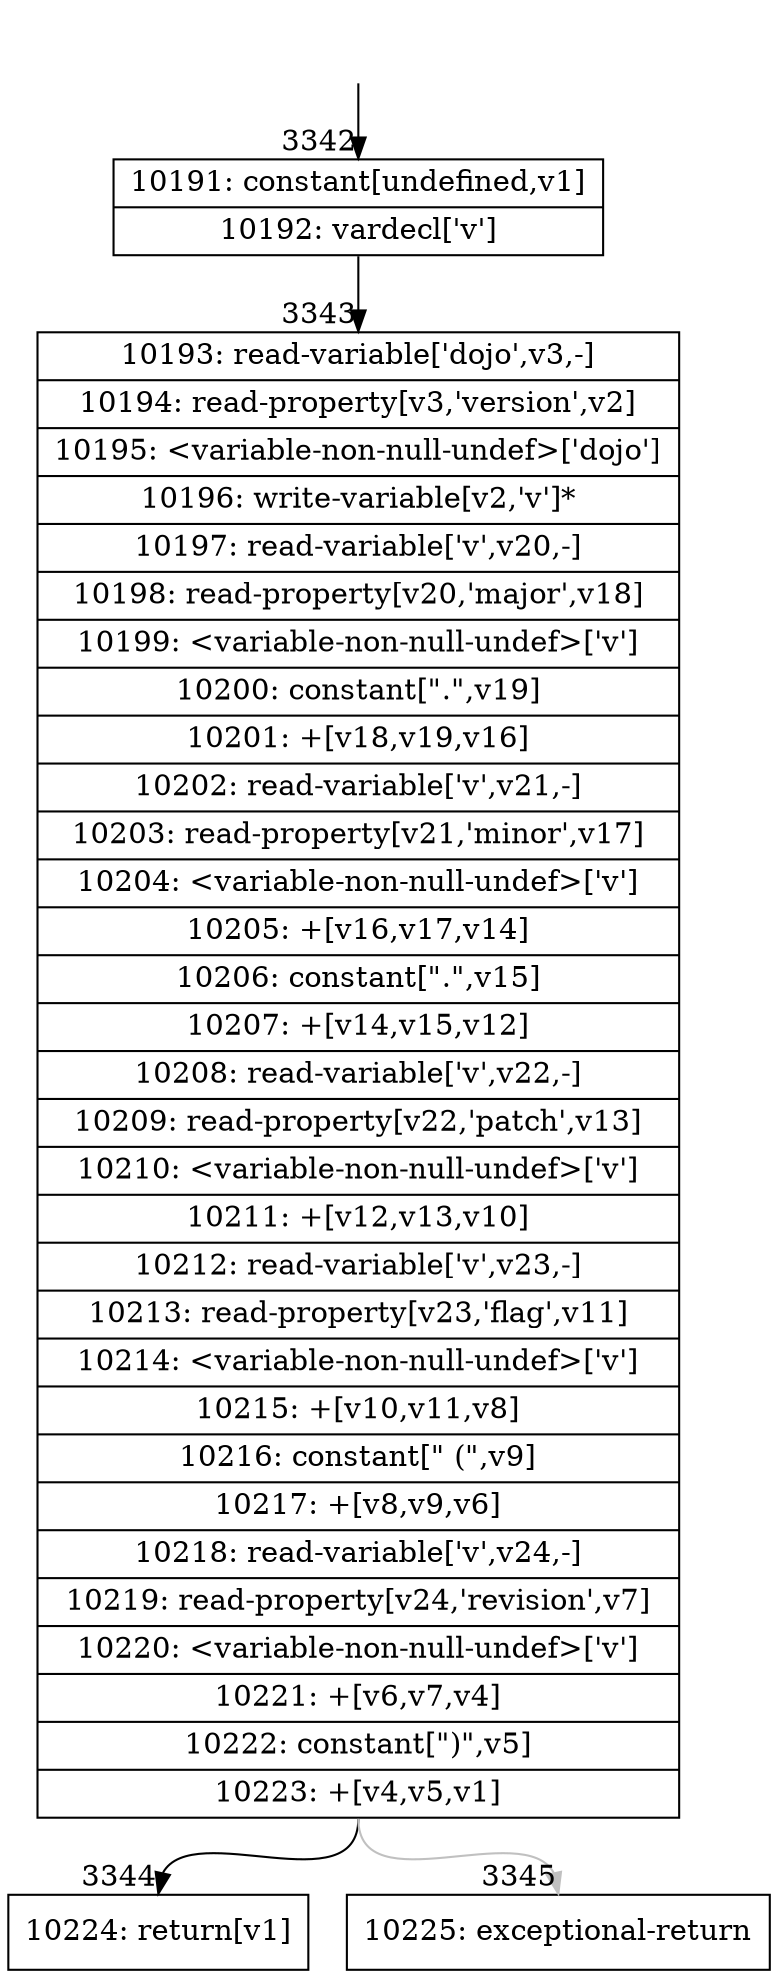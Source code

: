 digraph {
rankdir="TD"
BB_entry219[shape=none,label=""];
BB_entry219 -> BB3342 [tailport=s, headport=n, headlabel="    3342"]
BB3342 [shape=record label="{10191: constant[undefined,v1]|10192: vardecl['v']}" ] 
BB3342 -> BB3343 [tailport=s, headport=n, headlabel="      3343"]
BB3343 [shape=record label="{10193: read-variable['dojo',v3,-]|10194: read-property[v3,'version',v2]|10195: \<variable-non-null-undef\>['dojo']|10196: write-variable[v2,'v']*|10197: read-variable['v',v20,-]|10198: read-property[v20,'major',v18]|10199: \<variable-non-null-undef\>['v']|10200: constant[\".\",v19]|10201: +[v18,v19,v16]|10202: read-variable['v',v21,-]|10203: read-property[v21,'minor',v17]|10204: \<variable-non-null-undef\>['v']|10205: +[v16,v17,v14]|10206: constant[\".\",v15]|10207: +[v14,v15,v12]|10208: read-variable['v',v22,-]|10209: read-property[v22,'patch',v13]|10210: \<variable-non-null-undef\>['v']|10211: +[v12,v13,v10]|10212: read-variable['v',v23,-]|10213: read-property[v23,'flag',v11]|10214: \<variable-non-null-undef\>['v']|10215: +[v10,v11,v8]|10216: constant[\" (\",v9]|10217: +[v8,v9,v6]|10218: read-variable['v',v24,-]|10219: read-property[v24,'revision',v7]|10220: \<variable-non-null-undef\>['v']|10221: +[v6,v7,v4]|10222: constant[\")\",v5]|10223: +[v4,v5,v1]}" ] 
BB3343 -> BB3344 [tailport=s, headport=n, headlabel="      3344"]
BB3343 -> BB3345 [tailport=s, headport=n, color=gray, headlabel="      3345"]
BB3344 [shape=record label="{10224: return[v1]}" ] 
BB3345 [shape=record label="{10225: exceptional-return}" ] 
//#$~ 4102
}
